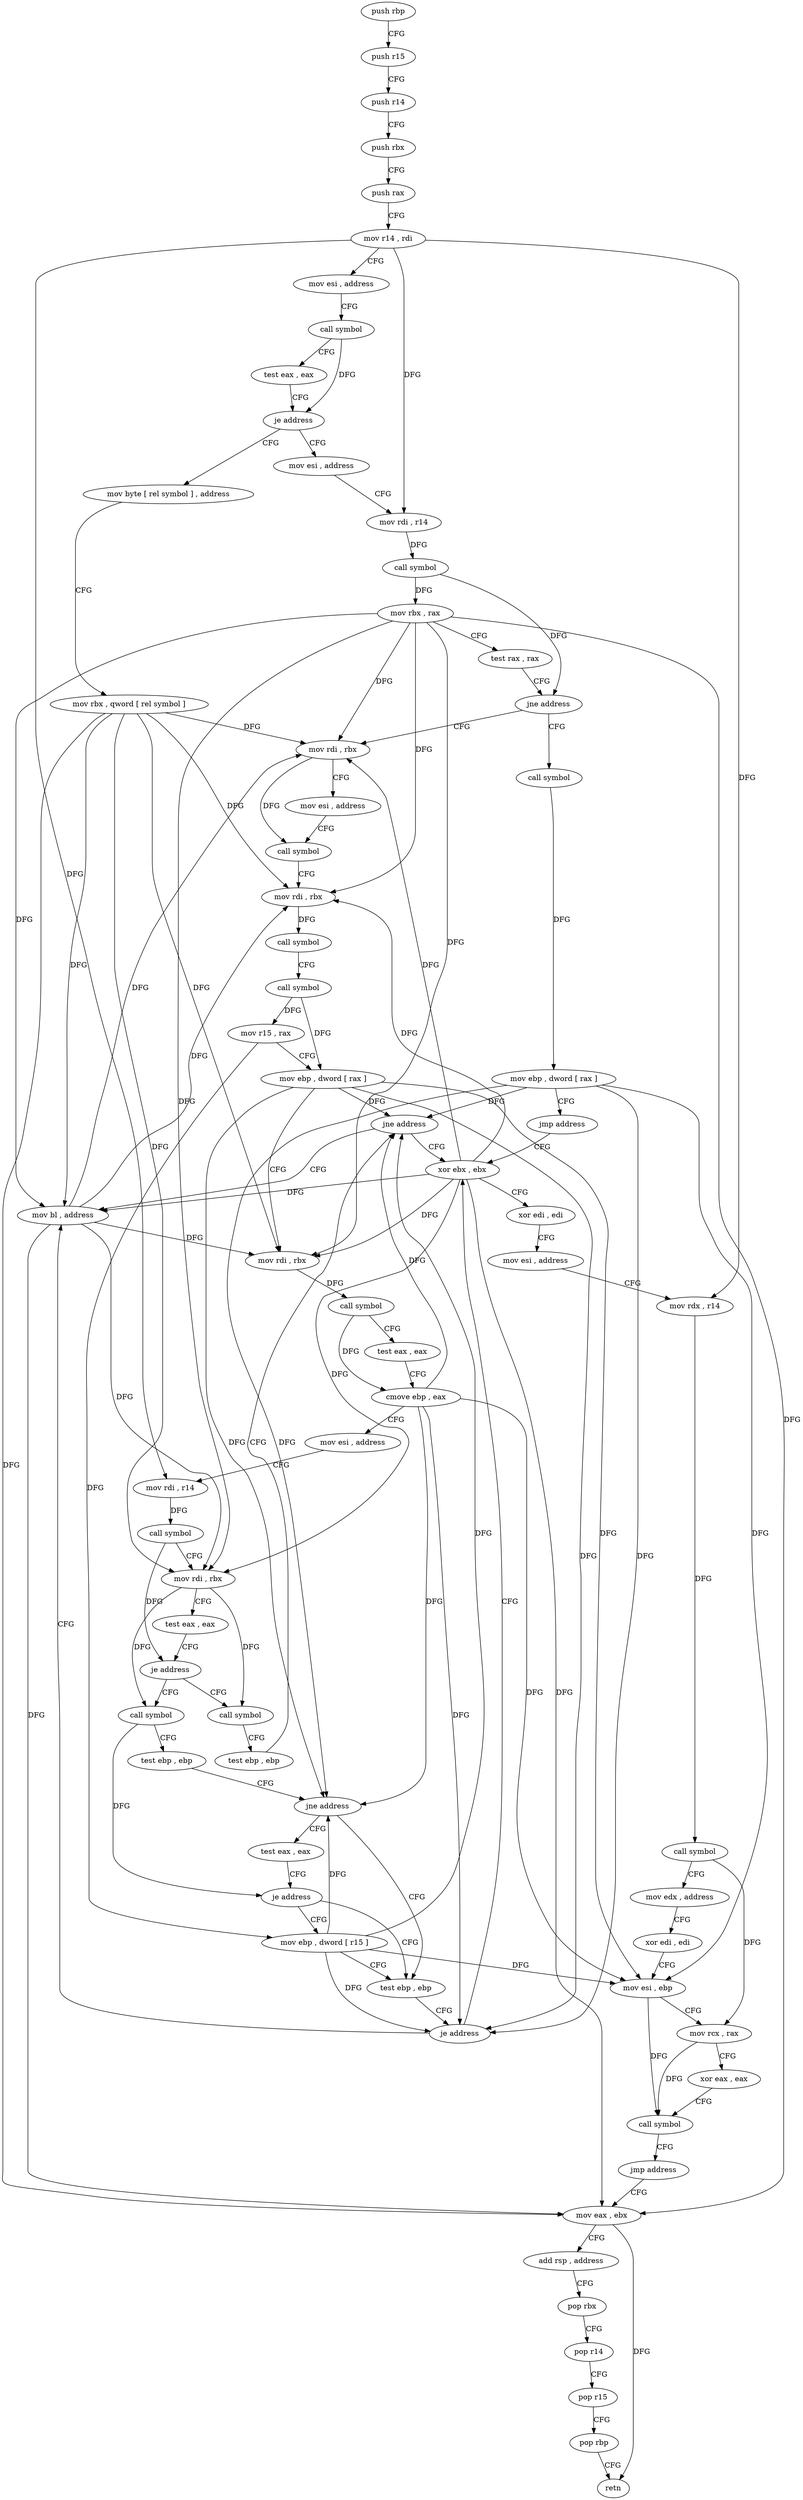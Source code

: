 digraph "func" {
"4203712" [label = "push rbp" ]
"4203713" [label = "push r15" ]
"4203715" [label = "push r14" ]
"4203717" [label = "push rbx" ]
"4203718" [label = "push rax" ]
"4203719" [label = "mov r14 , rdi" ]
"4203722" [label = "mov esi , address" ]
"4203727" [label = "call symbol" ]
"4203732" [label = "test eax , eax" ]
"4203734" [label = "je address" ]
"4203766" [label = "mov byte [ rel symbol ] , address" ]
"4203736" [label = "mov esi , address" ]
"4203773" [label = "mov rbx , qword [ rel symbol ]" ]
"4203780" [label = "mov rdi , rbx" ]
"4203741" [label = "mov rdi , r14" ]
"4203744" [label = "call symbol" ]
"4203749" [label = "mov rbx , rax" ]
"4203752" [label = "test rax , rax" ]
"4203755" [label = "jne address" ]
"4203757" [label = "call symbol" ]
"4203902" [label = "call symbol" ]
"4203907" [label = "test ebp , ebp" ]
"4203909" [label = "jne address" ]
"4203864" [label = "xor ebx , ebx" ]
"4203911" [label = "mov bl , address" ]
"4203844" [label = "call symbol" ]
"4203849" [label = "test ebp , ebp" ]
"4203851" [label = "jne address" ]
"4203860" [label = "test ebp , ebp" ]
"4203853" [label = "test eax , eax" ]
"4203783" [label = "mov esi , address" ]
"4203788" [label = "call symbol" ]
"4203793" [label = "mov rdi , rbx" ]
"4203796" [label = "call symbol" ]
"4203801" [label = "call symbol" ]
"4203806" [label = "mov r15 , rax" ]
"4203809" [label = "mov ebp , dword [ rax ]" ]
"4203811" [label = "mov rdi , rbx" ]
"4203814" [label = "call symbol" ]
"4203819" [label = "test eax , eax" ]
"4203821" [label = "cmove ebp , eax" ]
"4203824" [label = "mov esi , address" ]
"4203829" [label = "mov rdi , r14" ]
"4203832" [label = "call symbol" ]
"4203837" [label = "mov rdi , rbx" ]
"4203840" [label = "test eax , eax" ]
"4203842" [label = "je address" ]
"4203762" [label = "mov ebp , dword [ rax ]" ]
"4203764" [label = "jmp address" ]
"4203866" [label = "xor edi , edi" ]
"4203868" [label = "mov esi , address" ]
"4203873" [label = "mov rdx , r14" ]
"4203876" [label = "call symbol" ]
"4203881" [label = "mov edx , address" ]
"4203886" [label = "xor edi , edi" ]
"4203888" [label = "mov esi , ebp" ]
"4203890" [label = "mov rcx , rax" ]
"4203893" [label = "xor eax , eax" ]
"4203895" [label = "call symbol" ]
"4203900" [label = "jmp address" ]
"4203913" [label = "mov eax , ebx" ]
"4203862" [label = "je address" ]
"4203855" [label = "je address" ]
"4203857" [label = "mov ebp , dword [ r15 ]" ]
"4203915" [label = "add rsp , address" ]
"4203919" [label = "pop rbx" ]
"4203920" [label = "pop r14" ]
"4203922" [label = "pop r15" ]
"4203924" [label = "pop rbp" ]
"4203925" [label = "retn" ]
"4203712" -> "4203713" [ label = "CFG" ]
"4203713" -> "4203715" [ label = "CFG" ]
"4203715" -> "4203717" [ label = "CFG" ]
"4203717" -> "4203718" [ label = "CFG" ]
"4203718" -> "4203719" [ label = "CFG" ]
"4203719" -> "4203722" [ label = "CFG" ]
"4203719" -> "4203741" [ label = "DFG" ]
"4203719" -> "4203829" [ label = "DFG" ]
"4203719" -> "4203873" [ label = "DFG" ]
"4203722" -> "4203727" [ label = "CFG" ]
"4203727" -> "4203732" [ label = "CFG" ]
"4203727" -> "4203734" [ label = "DFG" ]
"4203732" -> "4203734" [ label = "CFG" ]
"4203734" -> "4203766" [ label = "CFG" ]
"4203734" -> "4203736" [ label = "CFG" ]
"4203766" -> "4203773" [ label = "CFG" ]
"4203736" -> "4203741" [ label = "CFG" ]
"4203773" -> "4203780" [ label = "DFG" ]
"4203773" -> "4203793" [ label = "DFG" ]
"4203773" -> "4203811" [ label = "DFG" ]
"4203773" -> "4203837" [ label = "DFG" ]
"4203773" -> "4203913" [ label = "DFG" ]
"4203773" -> "4203911" [ label = "DFG" ]
"4203780" -> "4203783" [ label = "CFG" ]
"4203780" -> "4203788" [ label = "DFG" ]
"4203741" -> "4203744" [ label = "DFG" ]
"4203744" -> "4203749" [ label = "DFG" ]
"4203744" -> "4203755" [ label = "DFG" ]
"4203749" -> "4203752" [ label = "CFG" ]
"4203749" -> "4203780" [ label = "DFG" ]
"4203749" -> "4203793" [ label = "DFG" ]
"4203749" -> "4203811" [ label = "DFG" ]
"4203749" -> "4203837" [ label = "DFG" ]
"4203749" -> "4203913" [ label = "DFG" ]
"4203749" -> "4203911" [ label = "DFG" ]
"4203752" -> "4203755" [ label = "CFG" ]
"4203755" -> "4203780" [ label = "CFG" ]
"4203755" -> "4203757" [ label = "CFG" ]
"4203757" -> "4203762" [ label = "DFG" ]
"4203902" -> "4203907" [ label = "CFG" ]
"4203907" -> "4203909" [ label = "CFG" ]
"4203909" -> "4203864" [ label = "CFG" ]
"4203909" -> "4203911" [ label = "CFG" ]
"4203864" -> "4203866" [ label = "CFG" ]
"4203864" -> "4203780" [ label = "DFG" ]
"4203864" -> "4203793" [ label = "DFG" ]
"4203864" -> "4203811" [ label = "DFG" ]
"4203864" -> "4203837" [ label = "DFG" ]
"4203864" -> "4203913" [ label = "DFG" ]
"4203864" -> "4203911" [ label = "DFG" ]
"4203911" -> "4203913" [ label = "DFG" ]
"4203911" -> "4203780" [ label = "DFG" ]
"4203911" -> "4203793" [ label = "DFG" ]
"4203911" -> "4203811" [ label = "DFG" ]
"4203911" -> "4203837" [ label = "DFG" ]
"4203844" -> "4203849" [ label = "CFG" ]
"4203844" -> "4203855" [ label = "DFG" ]
"4203849" -> "4203851" [ label = "CFG" ]
"4203851" -> "4203860" [ label = "CFG" ]
"4203851" -> "4203853" [ label = "CFG" ]
"4203860" -> "4203862" [ label = "CFG" ]
"4203853" -> "4203855" [ label = "CFG" ]
"4203783" -> "4203788" [ label = "CFG" ]
"4203788" -> "4203793" [ label = "CFG" ]
"4203793" -> "4203796" [ label = "DFG" ]
"4203796" -> "4203801" [ label = "CFG" ]
"4203801" -> "4203806" [ label = "DFG" ]
"4203801" -> "4203809" [ label = "DFG" ]
"4203806" -> "4203809" [ label = "CFG" ]
"4203806" -> "4203857" [ label = "DFG" ]
"4203809" -> "4203811" [ label = "CFG" ]
"4203809" -> "4203888" [ label = "DFG" ]
"4203809" -> "4203909" [ label = "DFG" ]
"4203809" -> "4203851" [ label = "DFG" ]
"4203809" -> "4203862" [ label = "DFG" ]
"4203811" -> "4203814" [ label = "DFG" ]
"4203814" -> "4203819" [ label = "CFG" ]
"4203814" -> "4203821" [ label = "DFG" ]
"4203819" -> "4203821" [ label = "CFG" ]
"4203821" -> "4203824" [ label = "CFG" ]
"4203821" -> "4203888" [ label = "DFG" ]
"4203821" -> "4203909" [ label = "DFG" ]
"4203821" -> "4203851" [ label = "DFG" ]
"4203821" -> "4203862" [ label = "DFG" ]
"4203824" -> "4203829" [ label = "CFG" ]
"4203829" -> "4203832" [ label = "DFG" ]
"4203832" -> "4203837" [ label = "CFG" ]
"4203832" -> "4203842" [ label = "DFG" ]
"4203837" -> "4203840" [ label = "CFG" ]
"4203837" -> "4203902" [ label = "DFG" ]
"4203837" -> "4203844" [ label = "DFG" ]
"4203840" -> "4203842" [ label = "CFG" ]
"4203842" -> "4203902" [ label = "CFG" ]
"4203842" -> "4203844" [ label = "CFG" ]
"4203762" -> "4203764" [ label = "CFG" ]
"4203762" -> "4203888" [ label = "DFG" ]
"4203762" -> "4203909" [ label = "DFG" ]
"4203762" -> "4203851" [ label = "DFG" ]
"4203762" -> "4203862" [ label = "DFG" ]
"4203764" -> "4203864" [ label = "CFG" ]
"4203866" -> "4203868" [ label = "CFG" ]
"4203868" -> "4203873" [ label = "CFG" ]
"4203873" -> "4203876" [ label = "DFG" ]
"4203876" -> "4203881" [ label = "CFG" ]
"4203876" -> "4203890" [ label = "DFG" ]
"4203881" -> "4203886" [ label = "CFG" ]
"4203886" -> "4203888" [ label = "CFG" ]
"4203888" -> "4203890" [ label = "CFG" ]
"4203888" -> "4203895" [ label = "DFG" ]
"4203890" -> "4203893" [ label = "CFG" ]
"4203890" -> "4203895" [ label = "DFG" ]
"4203893" -> "4203895" [ label = "CFG" ]
"4203895" -> "4203900" [ label = "CFG" ]
"4203900" -> "4203913" [ label = "CFG" ]
"4203913" -> "4203915" [ label = "CFG" ]
"4203913" -> "4203925" [ label = "DFG" ]
"4203862" -> "4203911" [ label = "CFG" ]
"4203862" -> "4203864" [ label = "CFG" ]
"4203855" -> "4203860" [ label = "CFG" ]
"4203855" -> "4203857" [ label = "CFG" ]
"4203857" -> "4203860" [ label = "CFG" ]
"4203857" -> "4203888" [ label = "DFG" ]
"4203857" -> "4203909" [ label = "DFG" ]
"4203857" -> "4203851" [ label = "DFG" ]
"4203857" -> "4203862" [ label = "DFG" ]
"4203915" -> "4203919" [ label = "CFG" ]
"4203919" -> "4203920" [ label = "CFG" ]
"4203920" -> "4203922" [ label = "CFG" ]
"4203922" -> "4203924" [ label = "CFG" ]
"4203924" -> "4203925" [ label = "CFG" ]
}
